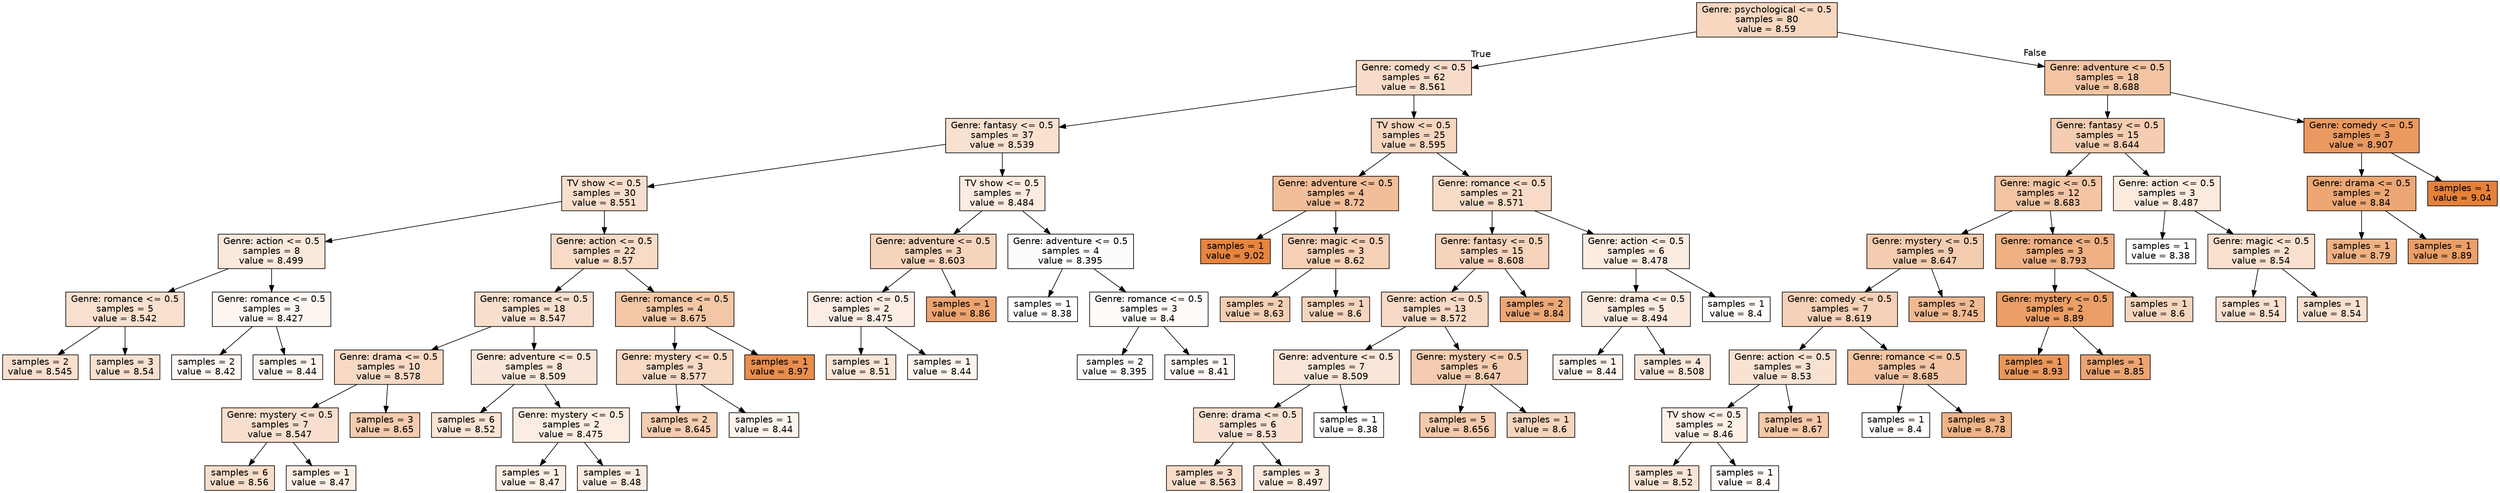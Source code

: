digraph Tree {
node [shape=box, style="filled", color="black", fontname="helvetica"] ;
edge [fontname="helvetica"] ;
0 [label="Genre: psychological <= 0.5\nsamples = 80\nvalue = 8.59", fillcolor="#f7d7c0"] ;
1 [label="Genre: comedy <= 0.5\nsamples = 62\nvalue = 8.561", fillcolor="#f8dcc9"] ;
0 -> 1 [labeldistance=2.5, labelangle=45, headlabel="True"] ;
2 [label="Genre: fantasy <= 0.5\nsamples = 37\nvalue = 8.539", fillcolor="#f9e1cf"] ;
1 -> 2 ;
3 [label="TV show <= 0.5\nsamples = 30\nvalue = 8.551", fillcolor="#f8decc"] ;
2 -> 3 ;
4 [label="Genre: action <= 0.5\nsamples = 8\nvalue = 8.499", fillcolor="#fae8db"] ;
3 -> 4 ;
5 [label="Genre: romance <= 0.5\nsamples = 5\nvalue = 8.542", fillcolor="#f9e0ce"] ;
4 -> 5 ;
6 [label="samples = 2\nvalue = 8.545", fillcolor="#f9e0ce"] ;
5 -> 6 ;
7 [label="samples = 3\nvalue = 8.54", fillcolor="#f9e0cf"] ;
5 -> 7 ;
8 [label="Genre: romance <= 0.5\nsamples = 3\nvalue = 8.427", fillcolor="#fdf6f1"] ;
4 -> 8 ;
9 [label="samples = 2\nvalue = 8.42", fillcolor="#fdf7f3"] ;
8 -> 9 ;
10 [label="samples = 1\nvalue = 8.44", fillcolor="#fdf4ed"] ;
8 -> 10 ;
11 [label="Genre: action <= 0.5\nsamples = 22\nvalue = 8.57", fillcolor="#f7dbc6"] ;
3 -> 11 ;
12 [label="Genre: romance <= 0.5\nsamples = 18\nvalue = 8.547", fillcolor="#f8dfcd"] ;
11 -> 12 ;
13 [label="Genre: drama <= 0.5\nsamples = 10\nvalue = 8.578", fillcolor="#f7d9c4"] ;
12 -> 13 ;
14 [label="Genre: mystery <= 0.5\nsamples = 7\nvalue = 8.547", fillcolor="#f8dfcd"] ;
13 -> 14 ;
15 [label="samples = 6\nvalue = 8.56", fillcolor="#f8ddc9"] ;
14 -> 15 ;
16 [label="samples = 1\nvalue = 8.47", fillcolor="#fbeee4"] ;
14 -> 16 ;
17 [label="samples = 3\nvalue = 8.65", fillcolor="#f4cbae"] ;
13 -> 17 ;
18 [label="Genre: adventure <= 0.5\nsamples = 8\nvalue = 8.509", fillcolor="#fae6d8"] ;
12 -> 18 ;
19 [label="samples = 6\nvalue = 8.52", fillcolor="#f9e4d5"] ;
18 -> 19 ;
20 [label="Genre: mystery <= 0.5\nsamples = 2\nvalue = 8.475", fillcolor="#fbede2"] ;
18 -> 20 ;
21 [label="samples = 1\nvalue = 8.47", fillcolor="#fbeee4"] ;
20 -> 21 ;
22 [label="samples = 1\nvalue = 8.48", fillcolor="#fbece1"] ;
20 -> 22 ;
23 [label="Genre: romance <= 0.5\nsamples = 4\nvalue = 8.675", fillcolor="#f3c7a6"] ;
11 -> 23 ;
24 [label="Genre: mystery <= 0.5\nsamples = 3\nvalue = 8.577", fillcolor="#f7d9c4"] ;
23 -> 24 ;
25 [label="samples = 2\nvalue = 8.645", fillcolor="#f5ccb0"] ;
24 -> 25 ;
26 [label="samples = 1\nvalue = 8.44", fillcolor="#fdf4ed"] ;
24 -> 26 ;
27 [label="samples = 1\nvalue = 8.97", fillcolor="#e88e4e"] ;
23 -> 27 ;
28 [label="TV show <= 0.5\nsamples = 7\nvalue = 8.484", fillcolor="#fbebe0"] ;
2 -> 28 ;
29 [label="Genre: adventure <= 0.5\nsamples = 3\nvalue = 8.603", fillcolor="#f6d4bc"] ;
28 -> 29 ;
30 [label="Genre: action <= 0.5\nsamples = 2\nvalue = 8.475", fillcolor="#fbede3"] ;
29 -> 30 ;
31 [label="samples = 1\nvalue = 8.51", fillcolor="#fae6d8"] ;
30 -> 31 ;
32 [label="samples = 1\nvalue = 8.44", fillcolor="#fdf4ed"] ;
30 -> 32 ;
33 [label="samples = 1\nvalue = 8.86", fillcolor="#eca36f"] ;
29 -> 33 ;
34 [label="Genre: adventure <= 0.5\nsamples = 4\nvalue = 8.395", fillcolor="#fefcfb"] ;
28 -> 34 ;
35 [label="samples = 1\nvalue = 8.38", fillcolor="#ffffff"] ;
34 -> 35 ;
36 [label="Genre: romance <= 0.5\nsamples = 3\nvalue = 8.4", fillcolor="#fefbf9"] ;
34 -> 36 ;
37 [label="samples = 2\nvalue = 8.395", fillcolor="#fefcfb"] ;
36 -> 37 ;
38 [label="samples = 1\nvalue = 8.41", fillcolor="#fef9f6"] ;
36 -> 38 ;
39 [label="TV show <= 0.5\nsamples = 25\nvalue = 8.595", fillcolor="#f7d6bf"] ;
1 -> 39 ;
40 [label="Genre: adventure <= 0.5\nsamples = 4\nvalue = 8.72", fillcolor="#f2be99"] ;
39 -> 40 ;
41 [label="samples = 1\nvalue = 9.02", fillcolor="#e6853f"] ;
40 -> 41 ;
42 [label="Genre: magic <= 0.5\nsamples = 3\nvalue = 8.62", fillcolor="#f6d1b7"] ;
40 -> 42 ;
43 [label="samples = 2\nvalue = 8.63", fillcolor="#f5cfb4"] ;
42 -> 43 ;
44 [label="samples = 1\nvalue = 8.6", fillcolor="#f6d5bd"] ;
42 -> 44 ;
45 [label="Genre: romance <= 0.5\nsamples = 21\nvalue = 8.571", fillcolor="#f7dbc6"] ;
39 -> 45 ;
46 [label="Genre: fantasy <= 0.5\nsamples = 15\nvalue = 8.608", fillcolor="#f6d3bb"] ;
45 -> 46 ;
47 [label="Genre: action <= 0.5\nsamples = 13\nvalue = 8.572", fillcolor="#f7dac5"] ;
46 -> 47 ;
48 [label="Genre: adventure <= 0.5\nsamples = 7\nvalue = 8.509", fillcolor="#fae6d8"] ;
47 -> 48 ;
49 [label="Genre: drama <= 0.5\nsamples = 6\nvalue = 8.53", fillcolor="#f9e2d2"] ;
48 -> 49 ;
50 [label="samples = 3\nvalue = 8.563", fillcolor="#f8dcc8"] ;
49 -> 50 ;
51 [label="samples = 3\nvalue = 8.497", fillcolor="#fae9dc"] ;
49 -> 51 ;
52 [label="samples = 1\nvalue = 8.38", fillcolor="#ffffff"] ;
48 -> 52 ;
53 [label="Genre: mystery <= 0.5\nsamples = 6\nvalue = 8.647", fillcolor="#f4ccaf"] ;
47 -> 53 ;
54 [label="samples = 5\nvalue = 8.656", fillcolor="#f4caac"] ;
53 -> 54 ;
55 [label="samples = 1\nvalue = 8.6", fillcolor="#f6d5bd"] ;
53 -> 55 ;
56 [label="samples = 2\nvalue = 8.84", fillcolor="#eda775"] ;
46 -> 56 ;
57 [label="Genre: action <= 0.5\nsamples = 6\nvalue = 8.478", fillcolor="#fbece2"] ;
45 -> 57 ;
58 [label="Genre: drama <= 0.5\nsamples = 5\nvalue = 8.494", fillcolor="#fbe9dd"] ;
57 -> 58 ;
59 [label="samples = 1\nvalue = 8.44", fillcolor="#fdf4ed"] ;
58 -> 59 ;
60 [label="samples = 4\nvalue = 8.508", fillcolor="#fae7d9"] ;
58 -> 60 ;
61 [label="samples = 1\nvalue = 8.4", fillcolor="#fefbf9"] ;
57 -> 61 ;
62 [label="Genre: adventure <= 0.5\nsamples = 18\nvalue = 8.688", fillcolor="#f3c4a3"] ;
0 -> 62 [labeldistance=2.5, labelangle=-45, headlabel="False"] ;
63 [label="Genre: fantasy <= 0.5\nsamples = 15\nvalue = 8.644", fillcolor="#f5cdb0"] ;
62 -> 63 ;
64 [label="Genre: magic <= 0.5\nsamples = 12\nvalue = 8.683", fillcolor="#f3c5a4"] ;
63 -> 64 ;
65 [label="Genre: mystery <= 0.5\nsamples = 9\nvalue = 8.647", fillcolor="#f4ccaf"] ;
64 -> 65 ;
66 [label="Genre: comedy <= 0.5\nsamples = 7\nvalue = 8.619", fillcolor="#f6d1b7"] ;
65 -> 66 ;
67 [label="Genre: action <= 0.5\nsamples = 3\nvalue = 8.53", fillcolor="#f9e2d2"] ;
66 -> 67 ;
68 [label="TV show <= 0.5\nsamples = 2\nvalue = 8.46", fillcolor="#fcf0e7"] ;
67 -> 68 ;
69 [label="samples = 1\nvalue = 8.52", fillcolor="#f9e4d5"] ;
68 -> 69 ;
70 [label="samples = 1\nvalue = 8.4", fillcolor="#fefbf9"] ;
68 -> 70 ;
71 [label="samples = 1\nvalue = 8.67", fillcolor="#f4c8a8"] ;
67 -> 71 ;
72 [label="Genre: romance <= 0.5\nsamples = 4\nvalue = 8.685", fillcolor="#f3c5a4"] ;
66 -> 72 ;
73 [label="samples = 1\nvalue = 8.4", fillcolor="#fefbf9"] ;
72 -> 73 ;
74 [label="samples = 3\nvalue = 8.78", fillcolor="#efb387"] ;
72 -> 74 ;
75 [label="samples = 2\nvalue = 8.745", fillcolor="#f1b991"] ;
65 -> 75 ;
76 [label="Genre: romance <= 0.5\nsamples = 3\nvalue = 8.793", fillcolor="#efb083"] ;
64 -> 76 ;
77 [label="Genre: mystery <= 0.5\nsamples = 2\nvalue = 8.89", fillcolor="#eb9e66"] ;
76 -> 77 ;
78 [label="samples = 1\nvalue = 8.93", fillcolor="#e9965a"] ;
77 -> 78 ;
79 [label="samples = 1\nvalue = 8.85", fillcolor="#eca572"] ;
77 -> 79 ;
80 [label="samples = 1\nvalue = 8.6", fillcolor="#f6d5bd"] ;
76 -> 80 ;
81 [label="Genre: action <= 0.5\nsamples = 3\nvalue = 8.487", fillcolor="#fbebdf"] ;
63 -> 81 ;
82 [label="samples = 1\nvalue = 8.38", fillcolor="#ffffff"] ;
81 -> 82 ;
83 [label="Genre: magic <= 0.5\nsamples = 2\nvalue = 8.54", fillcolor="#f9e0cf"] ;
81 -> 83 ;
84 [label="samples = 1\nvalue = 8.54", fillcolor="#f9e0cf"] ;
83 -> 84 ;
85 [label="samples = 1\nvalue = 8.54", fillcolor="#f9e0cf"] ;
83 -> 85 ;
86 [label="Genre: comedy <= 0.5\nsamples = 3\nvalue = 8.907", fillcolor="#ea9a61"] ;
62 -> 86 ;
87 [label="Genre: drama <= 0.5\nsamples = 2\nvalue = 8.84", fillcolor="#eda775"] ;
86 -> 87 ;
88 [label="samples = 1\nvalue = 8.79", fillcolor="#efb184"] ;
87 -> 88 ;
89 [label="samples = 1\nvalue = 8.89", fillcolor="#eb9e66"] ;
87 -> 89 ;
90 [label="samples = 1\nvalue = 9.04", fillcolor="#e58139"] ;
86 -> 90 ;
}